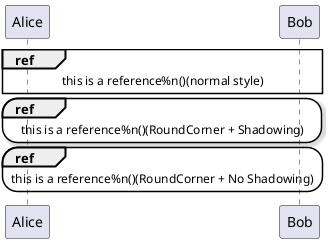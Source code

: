 {
  "sha1": "pw9o15gi0bb3zew3ioibdbet55p7wbq",
  "insertion": {
    "when": "2024-06-04T17:28:41.795Z",
    "url": "https://forum.plantuml.net/14442/style-allow-shadowing-with-roundcorner-sequence-reference",
    "user": "plantuml@gmail.com"
  }
}
@startuml
<style>
</style>
ref over Alice, Bob : this is a reference%n()(normal style)
<style>
sequenceDiagram {
  reference {
    RoundCorner 30
    Shadowing 1
  }
}
</style>
ref over Alice, Bob : this is a reference%n()(RoundCorner + Shadowing)
<style>
sequenceDiagram {
  reference {
    RoundCorner 30
    Shadowing 0
  }
}
</style>
ref over Alice, Bob : this is a reference%n()(RoundCorner + No Shadowing)
@enduml
